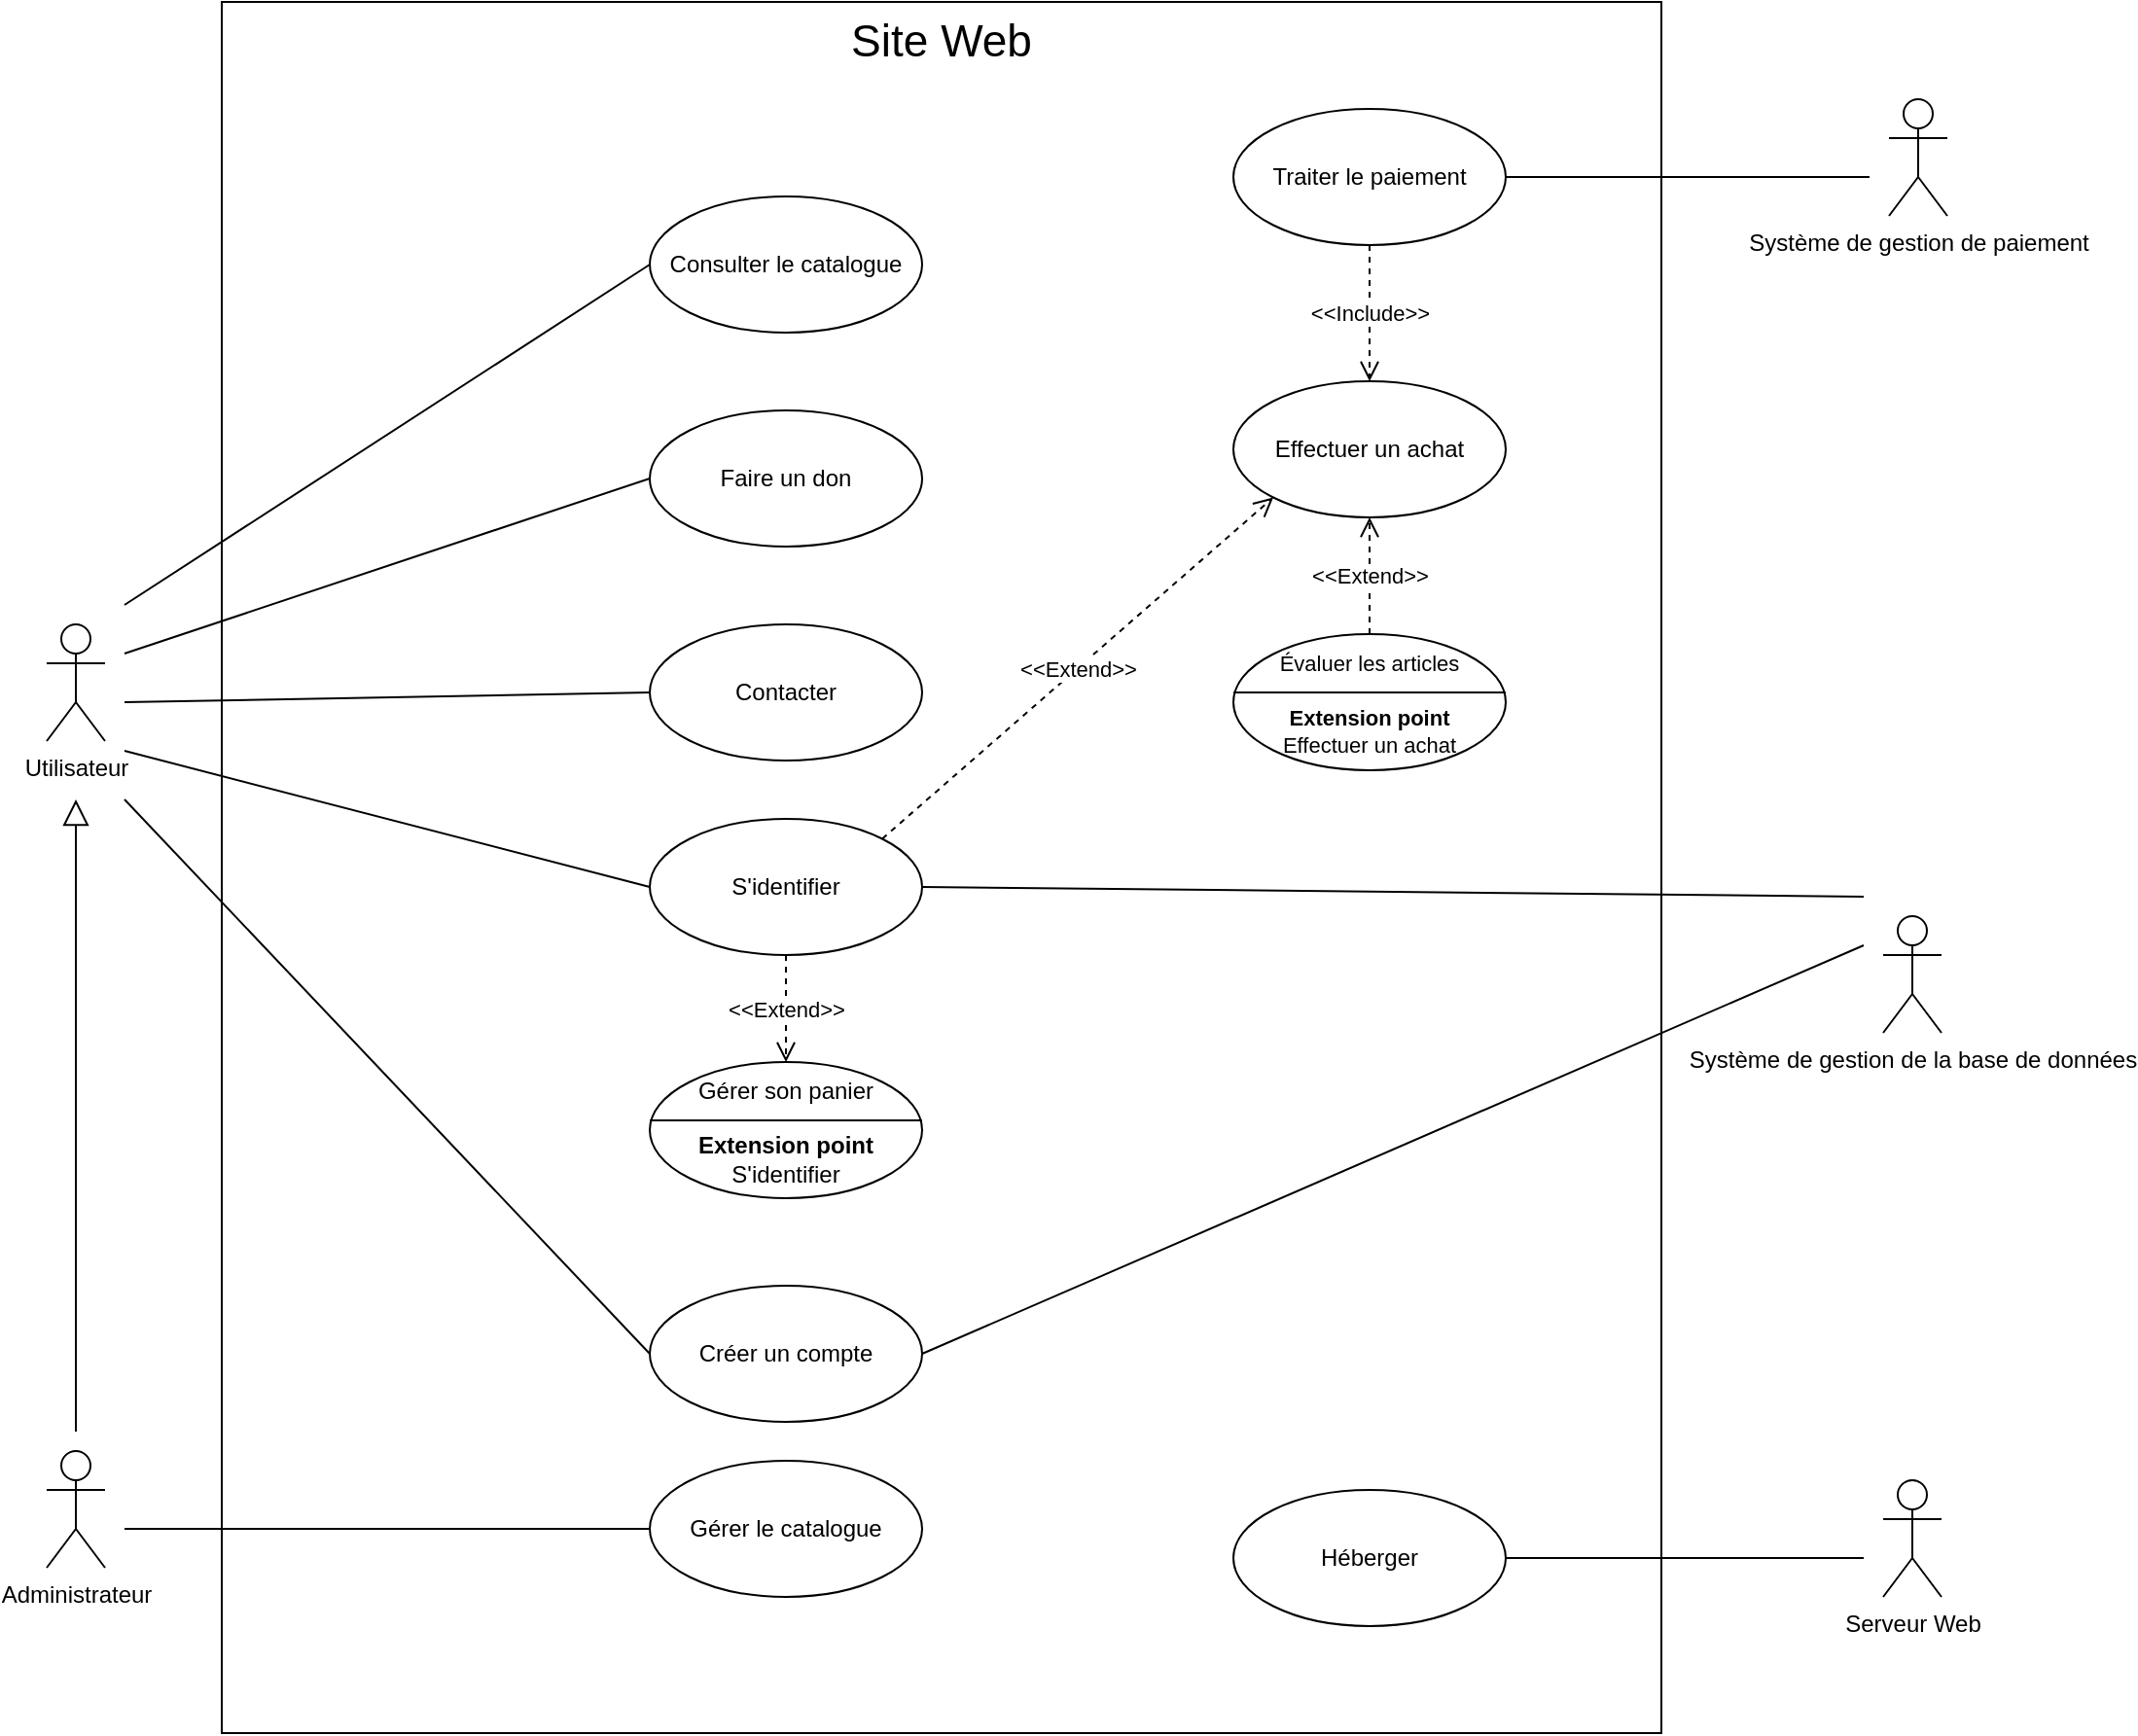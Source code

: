 <mxfile version="22.1.16" type="device">
  <diagram name="Page-1" id="8SSTFzwMpbmXo8C7Sg50">
    <mxGraphModel dx="4014" dy="3016" grid="1" gridSize="10" guides="1" tooltips="1" connect="1" arrows="1" fold="1" page="1" pageScale="1" pageWidth="827" pageHeight="1169" math="0" shadow="0">
      <root>
        <mxCell id="0" />
        <mxCell id="1" parent="0" />
        <mxCell id="XkE42oVuPfHfVqFzktdT-69" value="" style="rounded=0;whiteSpace=wrap;html=1;" vertex="1" parent="1">
          <mxGeometry x="-370" y="-1050" width="740" height="890" as="geometry" />
        </mxCell>
        <mxCell id="XkE42oVuPfHfVqFzktdT-7" value="" style="group" vertex="1" connectable="0" parent="1">
          <mxGeometry x="-470" y="-740" width="50" height="100" as="geometry" />
        </mxCell>
        <mxCell id="XkE42oVuPfHfVqFzktdT-6" value="" style="rounded=0;whiteSpace=wrap;html=1;opacity=0;" vertex="1" parent="XkE42oVuPfHfVqFzktdT-7">
          <mxGeometry width="50" height="100" as="geometry" />
        </mxCell>
        <mxCell id="XkE42oVuPfHfVqFzktdT-1" value="Utilisateur" style="shape=umlActor;verticalLabelPosition=bottom;verticalAlign=top;html=1;" vertex="1" parent="XkE42oVuPfHfVqFzktdT-7">
          <mxGeometry x="10" y="10" width="30" height="60" as="geometry" />
        </mxCell>
        <mxCell id="XkE42oVuPfHfVqFzktdT-9" value="" style="endArrow=open;html=1;rounded=0;dashed=1;strokeWidth=1;endFill=0;endSize=8;exitX=0.5;exitY=1;exitDx=0;exitDy=0;entryX=0.5;entryY=0;entryDx=0;entryDy=0;" edge="1" parent="1" source="XkE42oVuPfHfVqFzktdT-26" target="XkE42oVuPfHfVqFzktdT-30">
          <mxGeometry relative="1" as="geometry">
            <mxPoint x="-267" y="-705" as="sourcePoint" />
            <mxPoint x="-167" y="-705" as="targetPoint" />
          </mxGeometry>
        </mxCell>
        <mxCell id="XkE42oVuPfHfVqFzktdT-10" value="&amp;lt;&amp;lt;Include&amp;gt;&amp;gt;" style="edgeLabel;resizable=0;html=1;align=center;verticalAlign=middle;" connectable="0" vertex="1" parent="XkE42oVuPfHfVqFzktdT-9">
          <mxGeometry relative="1" as="geometry" />
        </mxCell>
        <mxCell id="XkE42oVuPfHfVqFzktdT-16" value="" style="group" vertex="1" connectable="0" parent="1">
          <mxGeometry x="-470" y="-315" width="50" height="100" as="geometry" />
        </mxCell>
        <mxCell id="XkE42oVuPfHfVqFzktdT-17" value="" style="rounded=0;whiteSpace=wrap;html=1;opacity=0;" vertex="1" parent="XkE42oVuPfHfVqFzktdT-16">
          <mxGeometry width="50" height="100" as="geometry" />
        </mxCell>
        <mxCell id="XkE42oVuPfHfVqFzktdT-18" value="Administrateur" style="shape=umlActor;verticalLabelPosition=bottom;verticalAlign=top;html=1;" vertex="1" parent="XkE42oVuPfHfVqFzktdT-16">
          <mxGeometry x="10" y="10" width="30" height="60" as="geometry" />
        </mxCell>
        <mxCell id="XkE42oVuPfHfVqFzktdT-20" value="Gérer le catalogue" style="ellipse;whiteSpace=wrap;html=1;" vertex="1" parent="1">
          <mxGeometry x="-150" y="-300" width="140" height="70" as="geometry" />
        </mxCell>
        <mxCell id="XkE42oVuPfHfVqFzktdT-21" value="Créer un compte" style="ellipse;whiteSpace=wrap;html=1;" vertex="1" parent="1">
          <mxGeometry x="-150" y="-390" width="140" height="70" as="geometry" />
        </mxCell>
        <mxCell id="XkE42oVuPfHfVqFzktdT-22" value="Héberger" style="ellipse;whiteSpace=wrap;html=1;" vertex="1" parent="1">
          <mxGeometry x="150" y="-285" width="140" height="70" as="geometry" />
        </mxCell>
        <mxCell id="XkE42oVuPfHfVqFzktdT-23" value="S&#39;identifier" style="ellipse;whiteSpace=wrap;html=1;" vertex="1" parent="1">
          <mxGeometry x="-150" y="-630" width="140" height="70" as="geometry" />
        </mxCell>
        <mxCell id="XkE42oVuPfHfVqFzktdT-26" value="Traiter le paiement" style="ellipse;whiteSpace=wrap;html=1;" vertex="1" parent="1">
          <mxGeometry x="150" y="-995" width="140" height="70" as="geometry" />
        </mxCell>
        <mxCell id="XkE42oVuPfHfVqFzktdT-27" value="Consulter le catalogue" style="ellipse;whiteSpace=wrap;html=1;" vertex="1" parent="1">
          <mxGeometry x="-150" y="-950" width="140" height="70" as="geometry" />
        </mxCell>
        <mxCell id="XkE42oVuPfHfVqFzktdT-28" value="Faire un don" style="ellipse;whiteSpace=wrap;html=1;" vertex="1" parent="1">
          <mxGeometry x="-150" y="-840" width="140" height="70" as="geometry" />
        </mxCell>
        <mxCell id="XkE42oVuPfHfVqFzktdT-29" value="Contacter" style="ellipse;whiteSpace=wrap;html=1;" vertex="1" parent="1">
          <mxGeometry x="-150" y="-730" width="140" height="70" as="geometry" />
        </mxCell>
        <mxCell id="XkE42oVuPfHfVqFzktdT-30" value="Effectuer un achat" style="ellipse;whiteSpace=wrap;html=1;" vertex="1" parent="1">
          <mxGeometry x="150" y="-855" width="140" height="70" as="geometry" />
        </mxCell>
        <mxCell id="XkE42oVuPfHfVqFzktdT-31" value="" style="endArrow=open;html=1;rounded=0;dashed=1;strokeWidth=1;endFill=0;endSize=8;exitX=0.5;exitY=1;exitDx=0;exitDy=0;entryX=0.5;entryY=0;entryDx=0;entryDy=0;" edge="1" parent="1" source="XkE42oVuPfHfVqFzktdT-23" target="XkE42oVuPfHfVqFzktdT-34">
          <mxGeometry relative="1" as="geometry">
            <mxPoint x="-90" y="-640" as="sourcePoint" />
            <mxPoint x="60" y="-805" as="targetPoint" />
          </mxGeometry>
        </mxCell>
        <mxCell id="XkE42oVuPfHfVqFzktdT-32" value="&amp;lt;&amp;lt;Extend&amp;gt;&amp;gt;" style="edgeLabel;resizable=0;html=1;align=center;verticalAlign=middle;" connectable="0" vertex="1" parent="XkE42oVuPfHfVqFzktdT-31">
          <mxGeometry relative="1" as="geometry" />
        </mxCell>
        <mxCell id="XkE42oVuPfHfVqFzktdT-37" value="" style="group" vertex="1" connectable="0" parent="1">
          <mxGeometry x="-150" y="-505" width="140" height="70" as="geometry" />
        </mxCell>
        <mxCell id="XkE42oVuPfHfVqFzktdT-24" value="" style="ellipse;whiteSpace=wrap;html=1;" vertex="1" parent="XkE42oVuPfHfVqFzktdT-37">
          <mxGeometry width="140" height="70" as="geometry" />
        </mxCell>
        <mxCell id="XkE42oVuPfHfVqFzktdT-34" value="Gérer son panier" style="text;html=1;strokeColor=none;fillColor=none;align=center;verticalAlign=middle;whiteSpace=wrap;rounded=0;" vertex="1" parent="XkE42oVuPfHfVqFzktdT-37">
          <mxGeometry width="140" height="30" as="geometry" />
        </mxCell>
        <mxCell id="XkE42oVuPfHfVqFzktdT-35" value="&lt;b&gt;Extension point&lt;br&gt;&lt;/b&gt;S&#39;identifier" style="text;html=1;strokeColor=none;fillColor=none;align=center;verticalAlign=middle;whiteSpace=wrap;rounded=0;" vertex="1" parent="XkE42oVuPfHfVqFzktdT-37">
          <mxGeometry y="30" width="140" height="40" as="geometry" />
        </mxCell>
        <mxCell id="XkE42oVuPfHfVqFzktdT-36" value="" style="endArrow=none;html=1;rounded=0;exitX=1;exitY=0;exitDx=0;exitDy=0;entryX=0;entryY=0;entryDx=0;entryDy=0;" edge="1" parent="XkE42oVuPfHfVqFzktdT-37" source="XkE42oVuPfHfVqFzktdT-35" target="XkE42oVuPfHfVqFzktdT-35">
          <mxGeometry width="50" height="50" relative="1" as="geometry">
            <mxPoint x="-110" y="80" as="sourcePoint" />
            <mxPoint x="-60" y="30" as="targetPoint" />
          </mxGeometry>
        </mxCell>
        <mxCell id="XkE42oVuPfHfVqFzktdT-38" value="" style="group" vertex="1" connectable="0" parent="1">
          <mxGeometry x="150" y="-725.0" width="140" height="70" as="geometry" />
        </mxCell>
        <mxCell id="XkE42oVuPfHfVqFzktdT-39" value="" style="ellipse;whiteSpace=wrap;html=1;" vertex="1" parent="XkE42oVuPfHfVqFzktdT-38">
          <mxGeometry width="140" height="70" as="geometry" />
        </mxCell>
        <mxCell id="XkE42oVuPfHfVqFzktdT-41" value="&lt;b style=&quot;font-size: 11px;&quot;&gt;Extension point&lt;br style=&quot;font-size: 11px;&quot;&gt;&lt;/b&gt;Effectuer un achat" style="text;html=1;strokeColor=none;fillColor=none;align=center;verticalAlign=middle;whiteSpace=wrap;rounded=0;fontSize=11;" vertex="1" parent="XkE42oVuPfHfVqFzktdT-38">
          <mxGeometry y="30" width="140" height="40" as="geometry" />
        </mxCell>
        <mxCell id="XkE42oVuPfHfVqFzktdT-42" value="" style="endArrow=none;html=1;rounded=0;exitX=1;exitY=0;exitDx=0;exitDy=0;entryX=0;entryY=0;entryDx=0;entryDy=0;" edge="1" parent="XkE42oVuPfHfVqFzktdT-38" source="XkE42oVuPfHfVqFzktdT-41" target="XkE42oVuPfHfVqFzktdT-41">
          <mxGeometry width="50" height="50" relative="1" as="geometry">
            <mxPoint x="-110" y="80" as="sourcePoint" />
            <mxPoint x="-60" y="30" as="targetPoint" />
          </mxGeometry>
        </mxCell>
        <mxCell id="XkE42oVuPfHfVqFzktdT-40" value="&lt;font style=&quot;font-size: 11px;&quot;&gt;Évaluer les articles&lt;/font&gt;" style="text;html=1;strokeColor=none;fillColor=none;align=center;verticalAlign=middle;whiteSpace=wrap;rounded=0;" vertex="1" parent="XkE42oVuPfHfVqFzktdT-38">
          <mxGeometry width="140" height="30" as="geometry" />
        </mxCell>
        <mxCell id="XkE42oVuPfHfVqFzktdT-44" value="" style="endArrow=open;html=1;rounded=0;dashed=1;strokeWidth=1;endFill=0;endSize=8;exitX=0.5;exitY=0;exitDx=0;exitDy=0;entryX=0.5;entryY=1;entryDx=0;entryDy=0;" edge="1" parent="1" source="XkE42oVuPfHfVqFzktdT-40" target="XkE42oVuPfHfVqFzktdT-30">
          <mxGeometry relative="1" as="geometry">
            <mxPoint x="-117" y="-745" as="sourcePoint" />
            <mxPoint x="-17" y="-745" as="targetPoint" />
          </mxGeometry>
        </mxCell>
        <mxCell id="XkE42oVuPfHfVqFzktdT-45" value="&amp;lt;&amp;lt;Extend&amp;gt;&amp;gt;" style="edgeLabel;resizable=0;html=1;align=center;verticalAlign=middle;" connectable="0" vertex="1" parent="XkE42oVuPfHfVqFzktdT-44">
          <mxGeometry relative="1" as="geometry" />
        </mxCell>
        <mxCell id="XkE42oVuPfHfVqFzktdT-46" style="edgeStyle=orthogonalEdgeStyle;rounded=0;orthogonalLoop=1;jettySize=auto;html=1;exitX=0.5;exitY=0;exitDx=0;exitDy=0;entryX=0.5;entryY=1;entryDx=0;entryDy=0;endArrow=block;endFill=0;endSize=11;" edge="1" parent="1" source="XkE42oVuPfHfVqFzktdT-17" target="XkE42oVuPfHfVqFzktdT-6">
          <mxGeometry relative="1" as="geometry" />
        </mxCell>
        <mxCell id="XkE42oVuPfHfVqFzktdT-47" value="" style="endArrow=none;html=1;rounded=0;exitX=1;exitY=0.25;exitDx=0;exitDy=0;entryX=0;entryY=0.5;entryDx=0;entryDy=0;" edge="1" parent="1" source="XkE42oVuPfHfVqFzktdT-6" target="XkE42oVuPfHfVqFzktdT-28">
          <mxGeometry width="50" height="50" relative="1" as="geometry">
            <mxPoint x="-320" y="-770" as="sourcePoint" />
            <mxPoint x="-270" y="-820" as="targetPoint" />
          </mxGeometry>
        </mxCell>
        <mxCell id="XkE42oVuPfHfVqFzktdT-48" value="" style="endArrow=none;html=1;rounded=0;exitX=1;exitY=0;exitDx=0;exitDy=0;entryX=0;entryY=0.5;entryDx=0;entryDy=0;" edge="1" parent="1" source="XkE42oVuPfHfVqFzktdT-6" target="XkE42oVuPfHfVqFzktdT-27">
          <mxGeometry width="50" height="50" relative="1" as="geometry">
            <mxPoint x="-240" y="-820" as="sourcePoint" />
            <mxPoint x="-190" y="-870" as="targetPoint" />
          </mxGeometry>
        </mxCell>
        <mxCell id="XkE42oVuPfHfVqFzktdT-49" value="" style="endArrow=none;html=1;rounded=0;exitX=1;exitY=0.5;exitDx=0;exitDy=0;entryX=0;entryY=0.5;entryDx=0;entryDy=0;" edge="1" parent="1" source="XkE42oVuPfHfVqFzktdT-6" target="XkE42oVuPfHfVqFzktdT-29">
          <mxGeometry width="50" height="50" relative="1" as="geometry">
            <mxPoint x="-310" y="-550" as="sourcePoint" />
            <mxPoint x="-260" y="-600" as="targetPoint" />
          </mxGeometry>
        </mxCell>
        <mxCell id="XkE42oVuPfHfVqFzktdT-50" value="" style="endArrow=none;html=1;rounded=0;exitX=1;exitY=1;exitDx=0;exitDy=0;entryX=0;entryY=0.5;entryDx=0;entryDy=0;" edge="1" parent="1" source="XkE42oVuPfHfVqFzktdT-6" target="XkE42oVuPfHfVqFzktdT-21">
          <mxGeometry width="50" height="50" relative="1" as="geometry">
            <mxPoint x="-300" y="-490" as="sourcePoint" />
            <mxPoint x="-250" y="-540" as="targetPoint" />
          </mxGeometry>
        </mxCell>
        <mxCell id="XkE42oVuPfHfVqFzktdT-51" value="" style="endArrow=none;html=1;rounded=0;exitX=1;exitY=0.5;exitDx=0;exitDy=0;entryX=0;entryY=0.5;entryDx=0;entryDy=0;" edge="1" parent="1" source="XkE42oVuPfHfVqFzktdT-17" target="XkE42oVuPfHfVqFzktdT-20">
          <mxGeometry width="50" height="50" relative="1" as="geometry">
            <mxPoint x="-280" y="-250" as="sourcePoint" />
            <mxPoint x="-230" y="-300" as="targetPoint" />
          </mxGeometry>
        </mxCell>
        <mxCell id="XkE42oVuPfHfVqFzktdT-52" value="" style="group" vertex="1" connectable="0" parent="1">
          <mxGeometry x="477" y="-1010" width="50" height="100" as="geometry" />
        </mxCell>
        <mxCell id="XkE42oVuPfHfVqFzktdT-53" value="" style="rounded=0;whiteSpace=wrap;html=1;opacity=0;" vertex="1" parent="XkE42oVuPfHfVqFzktdT-52">
          <mxGeometry width="50" height="100" as="geometry" />
        </mxCell>
        <mxCell id="XkE42oVuPfHfVqFzktdT-54" value="Système de gestion de paiement" style="shape=umlActor;verticalLabelPosition=bottom;verticalAlign=top;html=1;" vertex="1" parent="XkE42oVuPfHfVqFzktdT-52">
          <mxGeometry x="10" y="10" width="30" height="60" as="geometry" />
        </mxCell>
        <mxCell id="XkE42oVuPfHfVqFzktdT-56" value="" style="group" vertex="1" connectable="0" parent="1">
          <mxGeometry x="474" y="-590" width="50" height="100" as="geometry" />
        </mxCell>
        <mxCell id="XkE42oVuPfHfVqFzktdT-57" value="" style="rounded=0;whiteSpace=wrap;html=1;opacity=0;" vertex="1" parent="XkE42oVuPfHfVqFzktdT-56">
          <mxGeometry width="50" height="100" as="geometry" />
        </mxCell>
        <mxCell id="XkE42oVuPfHfVqFzktdT-58" value="Système de gestion de la base de données" style="shape=umlActor;verticalLabelPosition=bottom;verticalAlign=top;html=1;" vertex="1" parent="XkE42oVuPfHfVqFzktdT-56">
          <mxGeometry x="10" y="10" width="30" height="60" as="geometry" />
        </mxCell>
        <mxCell id="XkE42oVuPfHfVqFzktdT-59" value="" style="group" vertex="1" connectable="0" parent="1">
          <mxGeometry x="474" y="-300" width="50" height="100" as="geometry" />
        </mxCell>
        <mxCell id="XkE42oVuPfHfVqFzktdT-60" value="" style="rounded=0;whiteSpace=wrap;html=1;opacity=0;" vertex="1" parent="XkE42oVuPfHfVqFzktdT-59">
          <mxGeometry width="50" height="100" as="geometry" />
        </mxCell>
        <mxCell id="XkE42oVuPfHfVqFzktdT-61" value="Serveur Web" style="shape=umlActor;verticalLabelPosition=bottom;verticalAlign=top;html=1;" vertex="1" parent="XkE42oVuPfHfVqFzktdT-59">
          <mxGeometry x="10" y="10" width="30" height="60" as="geometry" />
        </mxCell>
        <mxCell id="XkE42oVuPfHfVqFzktdT-63" value="" style="endArrow=none;html=1;rounded=0;exitX=1;exitY=0.5;exitDx=0;exitDy=0;entryX=0;entryY=0.5;entryDx=0;entryDy=0;" edge="1" parent="1" source="XkE42oVuPfHfVqFzktdT-26" target="XkE42oVuPfHfVqFzktdT-53">
          <mxGeometry width="50" height="50" relative="1" as="geometry">
            <mxPoint x="210" y="-955" as="sourcePoint" />
            <mxPoint x="260" y="-1005" as="targetPoint" />
          </mxGeometry>
        </mxCell>
        <mxCell id="XkE42oVuPfHfVqFzktdT-65" value="" style="endArrow=none;html=1;rounded=0;exitX=1;exitY=0.75;exitDx=0;exitDy=0;entryX=0;entryY=0.5;entryDx=0;entryDy=0;" edge="1" parent="1" source="XkE42oVuPfHfVqFzktdT-6" target="XkE42oVuPfHfVqFzktdT-23">
          <mxGeometry width="50" height="50" relative="1" as="geometry">
            <mxPoint x="-300" y="-680" as="sourcePoint" />
            <mxPoint x="-250" y="-730" as="targetPoint" />
          </mxGeometry>
        </mxCell>
        <mxCell id="XkE42oVuPfHfVqFzktdT-67" value="" style="endArrow=none;html=1;rounded=0;exitX=1;exitY=0.5;exitDx=0;exitDy=0;entryX=0;entryY=0;entryDx=0;entryDy=0;" edge="1" parent="1" source="XkE42oVuPfHfVqFzktdT-23" target="XkE42oVuPfHfVqFzktdT-57">
          <mxGeometry width="50" height="50" relative="1" as="geometry">
            <mxPoint x="130" y="-330" as="sourcePoint" />
            <mxPoint x="180" y="-380" as="targetPoint" />
          </mxGeometry>
        </mxCell>
        <mxCell id="XkE42oVuPfHfVqFzktdT-68" value="" style="endArrow=none;html=1;rounded=0;exitX=1;exitY=0.5;exitDx=0;exitDy=0;entryX=0;entryY=0.5;entryDx=0;entryDy=0;" edge="1" parent="1" source="XkE42oVuPfHfVqFzktdT-22" target="XkE42oVuPfHfVqFzktdT-60">
          <mxGeometry width="50" height="50" relative="1" as="geometry">
            <mxPoint x="300" y="-250" as="sourcePoint" />
            <mxPoint x="350" y="-300" as="targetPoint" />
          </mxGeometry>
        </mxCell>
        <mxCell id="XkE42oVuPfHfVqFzktdT-70" value="Site Web" style="text;html=1;strokeColor=none;fillColor=none;align=center;verticalAlign=middle;whiteSpace=wrap;rounded=0;fontSize=23;" vertex="1" parent="1">
          <mxGeometry x="-90" y="-1050" width="180" height="40" as="geometry" />
        </mxCell>
        <mxCell id="XkE42oVuPfHfVqFzktdT-71" value="" style="endArrow=none;html=1;rounded=0;exitX=0;exitY=0.25;exitDx=0;exitDy=0;entryX=1;entryY=0.5;entryDx=0;entryDy=0;" edge="1" parent="1" source="XkE42oVuPfHfVqFzktdT-57" target="XkE42oVuPfHfVqFzktdT-21">
          <mxGeometry width="50" height="50" relative="1" as="geometry">
            <mxPoint x="600" y="-650" as="sourcePoint" />
            <mxPoint x="650" y="-700" as="targetPoint" />
          </mxGeometry>
        </mxCell>
        <mxCell id="XkE42oVuPfHfVqFzktdT-72" value="" style="endArrow=open;html=1;rounded=0;dashed=1;strokeWidth=1;endFill=0;endSize=8;exitX=1;exitY=0;exitDx=0;exitDy=0;entryX=0;entryY=1;entryDx=0;entryDy=0;" edge="1" parent="1" source="XkE42oVuPfHfVqFzktdT-23" target="XkE42oVuPfHfVqFzktdT-30">
          <mxGeometry relative="1" as="geometry">
            <mxPoint x="410" y="-780" as="sourcePoint" />
            <mxPoint x="510" y="-780" as="targetPoint" />
          </mxGeometry>
        </mxCell>
        <mxCell id="XkE42oVuPfHfVqFzktdT-73" value="&amp;lt;&amp;lt;Extend&amp;gt;&amp;gt;" style="edgeLabel;resizable=0;html=1;align=center;verticalAlign=middle;" connectable="0" vertex="1" parent="XkE42oVuPfHfVqFzktdT-72">
          <mxGeometry relative="1" as="geometry" />
        </mxCell>
      </root>
    </mxGraphModel>
  </diagram>
</mxfile>
